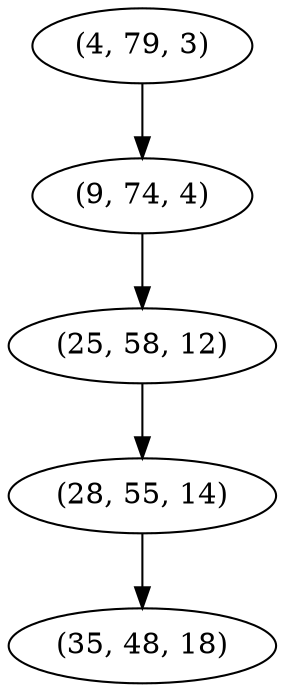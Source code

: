 digraph tree {
    "(4, 79, 3)";
    "(9, 74, 4)";
    "(25, 58, 12)";
    "(28, 55, 14)";
    "(35, 48, 18)";
    "(4, 79, 3)" -> "(9, 74, 4)";
    "(9, 74, 4)" -> "(25, 58, 12)";
    "(25, 58, 12)" -> "(28, 55, 14)";
    "(28, 55, 14)" -> "(35, 48, 18)";
}
